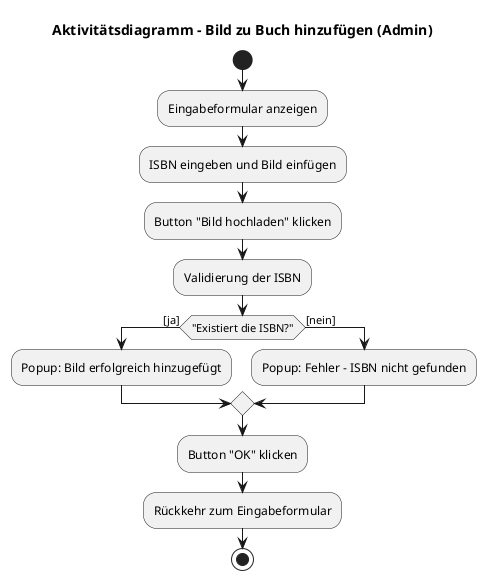 ' Preview durch <Alt>D

@startuml Aktivitätsdiagramm_BildHinzufuegen

title Aktivitätsdiagramm – Bild zu Buch hinzufügen (Admin)

start

:Eingabeformular anzeigen;
:ISBN eingeben und Bild einfügen;
:Button "Bild hochladen" klicken;
:Validierung der ISBN;

if ("Existiert die ISBN?") then ([ja])
  :Popup: Bild erfolgreich hinzugefügt;
else ([nein])
  :Popup: Fehler – ISBN nicht gefunden;
endif

:Button "OK" klicken;
:Rückkehr zum Eingabeformular;

stop

@enduml